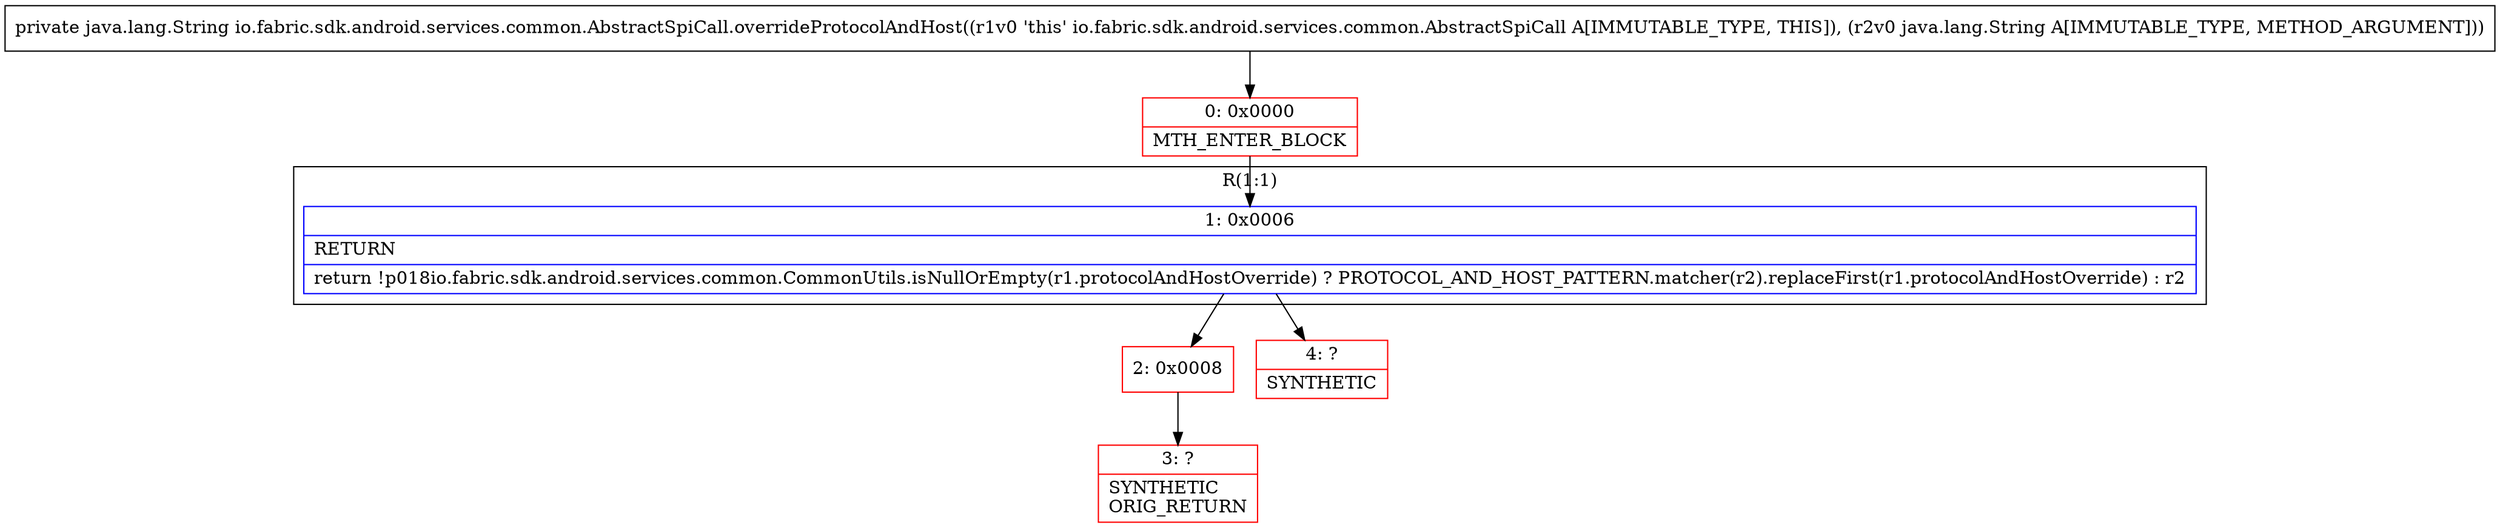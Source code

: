 digraph "CFG forio.fabric.sdk.android.services.common.AbstractSpiCall.overrideProtocolAndHost(Ljava\/lang\/String;)Ljava\/lang\/String;" {
subgraph cluster_Region_1846201164 {
label = "R(1:1)";
node [shape=record,color=blue];
Node_1 [shape=record,label="{1\:\ 0x0006|RETURN\l|return !p018io.fabric.sdk.android.services.common.CommonUtils.isNullOrEmpty(r1.protocolAndHostOverride) ? PROTOCOL_AND_HOST_PATTERN.matcher(r2).replaceFirst(r1.protocolAndHostOverride) : r2\l}"];
}
Node_0 [shape=record,color=red,label="{0\:\ 0x0000|MTH_ENTER_BLOCK\l}"];
Node_2 [shape=record,color=red,label="{2\:\ 0x0008}"];
Node_3 [shape=record,color=red,label="{3\:\ ?|SYNTHETIC\lORIG_RETURN\l}"];
Node_4 [shape=record,color=red,label="{4\:\ ?|SYNTHETIC\l}"];
MethodNode[shape=record,label="{private java.lang.String io.fabric.sdk.android.services.common.AbstractSpiCall.overrideProtocolAndHost((r1v0 'this' io.fabric.sdk.android.services.common.AbstractSpiCall A[IMMUTABLE_TYPE, THIS]), (r2v0 java.lang.String A[IMMUTABLE_TYPE, METHOD_ARGUMENT])) }"];
MethodNode -> Node_0;
Node_1 -> Node_2;
Node_1 -> Node_4;
Node_0 -> Node_1;
Node_2 -> Node_3;
}

